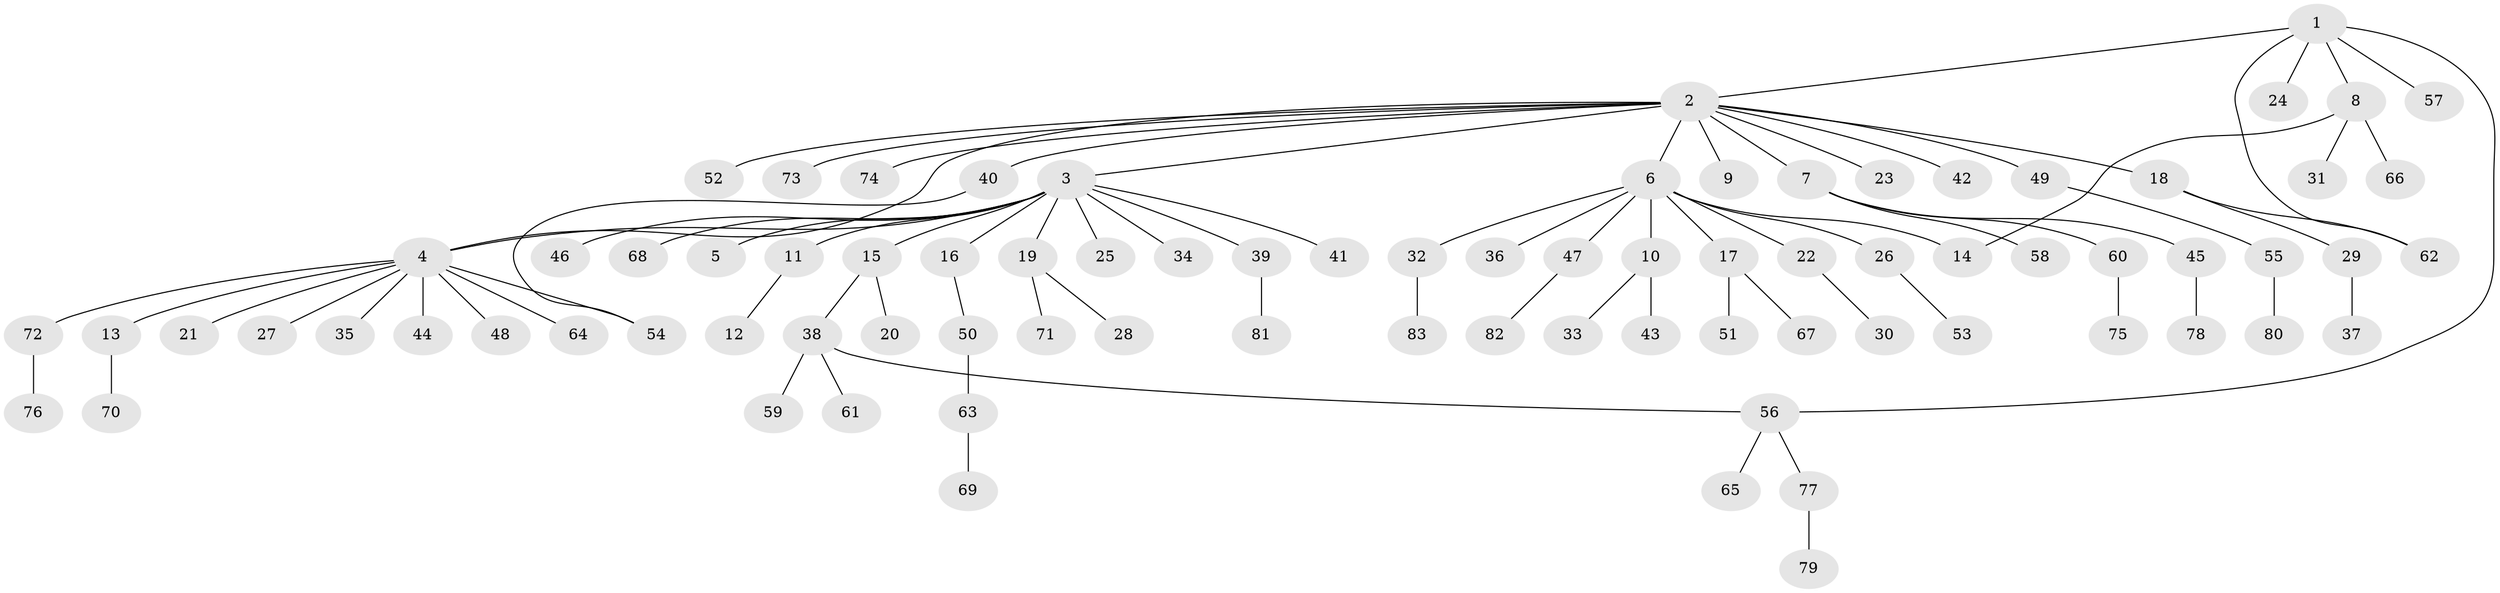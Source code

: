 // Generated by graph-tools (version 1.1) at 2025/26/03/09/25 03:26:00]
// undirected, 83 vertices, 87 edges
graph export_dot {
graph [start="1"]
  node [color=gray90,style=filled];
  1;
  2;
  3;
  4;
  5;
  6;
  7;
  8;
  9;
  10;
  11;
  12;
  13;
  14;
  15;
  16;
  17;
  18;
  19;
  20;
  21;
  22;
  23;
  24;
  25;
  26;
  27;
  28;
  29;
  30;
  31;
  32;
  33;
  34;
  35;
  36;
  37;
  38;
  39;
  40;
  41;
  42;
  43;
  44;
  45;
  46;
  47;
  48;
  49;
  50;
  51;
  52;
  53;
  54;
  55;
  56;
  57;
  58;
  59;
  60;
  61;
  62;
  63;
  64;
  65;
  66;
  67;
  68;
  69;
  70;
  71;
  72;
  73;
  74;
  75;
  76;
  77;
  78;
  79;
  80;
  81;
  82;
  83;
  1 -- 2;
  1 -- 8;
  1 -- 24;
  1 -- 56;
  1 -- 57;
  1 -- 62;
  2 -- 3;
  2 -- 4;
  2 -- 6;
  2 -- 7;
  2 -- 9;
  2 -- 18;
  2 -- 23;
  2 -- 40;
  2 -- 42;
  2 -- 49;
  2 -- 52;
  2 -- 73;
  2 -- 74;
  3 -- 4;
  3 -- 5;
  3 -- 11;
  3 -- 15;
  3 -- 16;
  3 -- 19;
  3 -- 25;
  3 -- 34;
  3 -- 39;
  3 -- 41;
  3 -- 46;
  3 -- 68;
  4 -- 13;
  4 -- 21;
  4 -- 27;
  4 -- 35;
  4 -- 44;
  4 -- 48;
  4 -- 54;
  4 -- 64;
  4 -- 72;
  6 -- 10;
  6 -- 14;
  6 -- 17;
  6 -- 22;
  6 -- 26;
  6 -- 32;
  6 -- 36;
  6 -- 47;
  7 -- 45;
  7 -- 58;
  7 -- 60;
  8 -- 14;
  8 -- 31;
  8 -- 66;
  10 -- 33;
  10 -- 43;
  11 -- 12;
  13 -- 70;
  15 -- 20;
  15 -- 38;
  16 -- 50;
  17 -- 51;
  17 -- 67;
  18 -- 29;
  18 -- 62;
  19 -- 28;
  19 -- 71;
  22 -- 30;
  26 -- 53;
  29 -- 37;
  32 -- 83;
  38 -- 56;
  38 -- 59;
  38 -- 61;
  39 -- 81;
  40 -- 54;
  45 -- 78;
  47 -- 82;
  49 -- 55;
  50 -- 63;
  55 -- 80;
  56 -- 65;
  56 -- 77;
  60 -- 75;
  63 -- 69;
  72 -- 76;
  77 -- 79;
}
